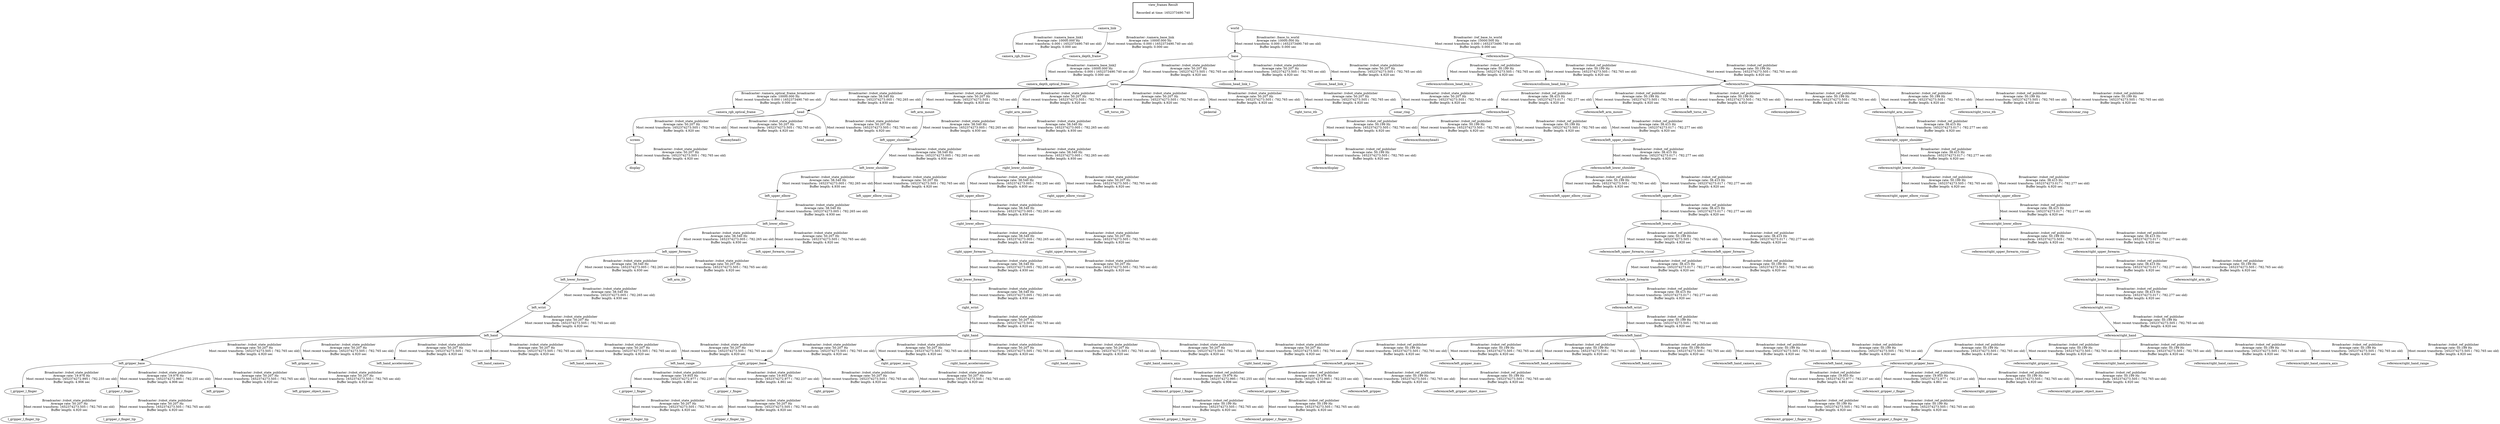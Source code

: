 digraph G {
"camera_link" -> "camera_rgb_frame"[label="Broadcaster: /camera_base_link1\nAverage rate: 10000.000 Hz\nMost recent transform: 0.000 ( 1652373490.740 sec old)\nBuffer length: 0.000 sec\n"];
"camera_link" -> "camera_depth_frame"[label="Broadcaster: /camera_base_link\nAverage rate: 10000.000 Hz\nMost recent transform: 0.000 ( 1652373490.740 sec old)\nBuffer length: 0.000 sec\n"];
"world" -> "base"[label="Broadcaster: /base_to_world\nAverage rate: 10000.000 Hz\nMost recent transform: 0.000 ( 1652373490.740 sec old)\nBuffer length: 0.000 sec\n"];
"torso" -> "camera_rgb_optical_frame"[label="Broadcaster: /camera_optical_frame_broadcaster\nAverage rate: 10000.000 Hz\nMost recent transform: 0.000 ( 1652373490.740 sec old)\nBuffer length: 0.000 sec\n"];
"camera_depth_frame" -> "camera_depth_optical_frame"[label="Broadcaster: /camera_base_link2\nAverage rate: 10000.000 Hz\nMost recent transform: 0.000 ( 1652373490.740 sec old)\nBuffer length: 0.000 sec\n"];
"world" -> "reference/base"[label="Broadcaster: /ref_base_to_world\nAverage rate: 10000.000 Hz\nMost recent transform: 0.000 ( 1652373490.740 sec old)\nBuffer length: 0.000 sec\n"];
"torso" -> "head"[label="Broadcaster: /robot_state_publisher\nAverage rate: 38.540 Hz\nMost recent transform: 1652374273.005 ( -782.265 sec old)\nBuffer length: 4.930 sec\n"];
"base" -> "torso"[label="Broadcaster: /robot_state_publisher\nAverage rate: 50.207 Hz\nMost recent transform: 1652374273.505 ( -782.765 sec old)\nBuffer length: 4.920 sec\n"];
"left_lower_shoulder" -> "left_upper_elbow"[label="Broadcaster: /robot_state_publisher\nAverage rate: 38.540 Hz\nMost recent transform: 1652374273.005 ( -782.265 sec old)\nBuffer length: 4.930 sec\n"];
"left_upper_shoulder" -> "left_lower_shoulder"[label="Broadcaster: /robot_state_publisher\nAverage rate: 38.540 Hz\nMost recent transform: 1652374273.005 ( -782.265 sec old)\nBuffer length: 4.930 sec\n"];
"left_upper_elbow" -> "left_lower_elbow"[label="Broadcaster: /robot_state_publisher\nAverage rate: 38.540 Hz\nMost recent transform: 1652374273.005 ( -782.265 sec old)\nBuffer length: 4.930 sec\n"];
"left_arm_mount" -> "left_upper_shoulder"[label="Broadcaster: /robot_state_publisher\nAverage rate: 38.540 Hz\nMost recent transform: 1652374273.005 ( -782.265 sec old)\nBuffer length: 4.930 sec\n"];
"torso" -> "left_arm_mount"[label="Broadcaster: /robot_state_publisher\nAverage rate: 50.207 Hz\nMost recent transform: 1652374273.505 ( -782.765 sec old)\nBuffer length: 4.920 sec\n"];
"left_lower_elbow" -> "left_upper_forearm"[label="Broadcaster: /robot_state_publisher\nAverage rate: 38.540 Hz\nMost recent transform: 1652374273.005 ( -782.265 sec old)\nBuffer length: 4.930 sec\n"];
"left_upper_forearm" -> "left_lower_forearm"[label="Broadcaster: /robot_state_publisher\nAverage rate: 38.540 Hz\nMost recent transform: 1652374273.005 ( -782.265 sec old)\nBuffer length: 4.930 sec\n"];
"left_lower_forearm" -> "left_wrist"[label="Broadcaster: /robot_state_publisher\nAverage rate: 38.540 Hz\nMost recent transform: 1652374273.005 ( -782.265 sec old)\nBuffer length: 4.930 sec\n"];
"right_lower_shoulder" -> "right_upper_elbow"[label="Broadcaster: /robot_state_publisher\nAverage rate: 38.540 Hz\nMost recent transform: 1652374273.005 ( -782.265 sec old)\nBuffer length: 4.930 sec\n"];
"right_upper_shoulder" -> "right_lower_shoulder"[label="Broadcaster: /robot_state_publisher\nAverage rate: 38.540 Hz\nMost recent transform: 1652374273.005 ( -782.265 sec old)\nBuffer length: 4.930 sec\n"];
"right_upper_elbow" -> "right_lower_elbow"[label="Broadcaster: /robot_state_publisher\nAverage rate: 38.540 Hz\nMost recent transform: 1652374273.005 ( -782.265 sec old)\nBuffer length: 4.930 sec\n"];
"right_arm_mount" -> "right_upper_shoulder"[label="Broadcaster: /robot_state_publisher\nAverage rate: 38.540 Hz\nMost recent transform: 1652374273.005 ( -782.265 sec old)\nBuffer length: 4.930 sec\n"];
"torso" -> "right_arm_mount"[label="Broadcaster: /robot_state_publisher\nAverage rate: 50.207 Hz\nMost recent transform: 1652374273.505 ( -782.765 sec old)\nBuffer length: 4.920 sec\n"];
"right_lower_elbow" -> "right_upper_forearm"[label="Broadcaster: /robot_state_publisher\nAverage rate: 38.540 Hz\nMost recent transform: 1652374273.005 ( -782.265 sec old)\nBuffer length: 4.930 sec\n"];
"right_upper_forearm" -> "right_lower_forearm"[label="Broadcaster: /robot_state_publisher\nAverage rate: 38.540 Hz\nMost recent transform: 1652374273.005 ( -782.265 sec old)\nBuffer length: 4.930 sec\n"];
"right_lower_forearm" -> "right_wrist"[label="Broadcaster: /robot_state_publisher\nAverage rate: 38.540 Hz\nMost recent transform: 1652374273.005 ( -782.265 sec old)\nBuffer length: 4.930 sec\n"];
"reference/base" -> "reference/collision_head_link_1"[label="Broadcaster: /robot_ref_publisher\nAverage rate: 50.199 Hz\nMost recent transform: 1652374273.505 ( -782.765 sec old)\nBuffer length: 4.920 sec\n"];
"reference/base" -> "reference/collision_head_link_2"[label="Broadcaster: /robot_ref_publisher\nAverage rate: 50.199 Hz\nMost recent transform: 1652374273.505 ( -782.765 sec old)\nBuffer length: 4.920 sec\n"];
"reference/screen" -> "reference/display"[label="Broadcaster: /robot_ref_publisher\nAverage rate: 50.199 Hz\nMost recent transform: 1652374273.505 ( -782.765 sec old)\nBuffer length: 4.920 sec\n"];
"reference/head" -> "reference/screen"[label="Broadcaster: /robot_ref_publisher\nAverage rate: 50.199 Hz\nMost recent transform: 1652374273.505 ( -782.765 sec old)\nBuffer length: 4.920 sec\n"];
"reference/head" -> "reference/dummyhead1"[label="Broadcaster: /robot_ref_publisher\nAverage rate: 50.199 Hz\nMost recent transform: 1652374273.505 ( -782.765 sec old)\nBuffer length: 4.920 sec\n"];
"reference/torso" -> "reference/head"[label="Broadcaster: /robot_ref_publisher\nAverage rate: 38.415 Hz\nMost recent transform: 1652374273.017 ( -782.277 sec old)\nBuffer length: 4.920 sec\n"];
"reference/head" -> "reference/head_camera"[label="Broadcaster: /robot_ref_publisher\nAverage rate: 50.199 Hz\nMost recent transform: 1652374273.505 ( -782.765 sec old)\nBuffer length: 4.920 sec\n"];
"reference/l_gripper_l_finger" -> "reference/l_gripper_l_finger_tip"[label="Broadcaster: /robot_ref_publisher\nAverage rate: 50.199 Hz\nMost recent transform: 1652374273.505 ( -782.765 sec old)\nBuffer length: 4.920 sec\n"];
"reference/left_gripper_base" -> "reference/l_gripper_l_finger"[label="Broadcaster: /robot_ref_publisher\nAverage rate: 19.976 Hz\nMost recent transform: 1652374272.995 ( -782.255 sec old)\nBuffer length: 4.906 sec\n"];
"reference/l_gripper_r_finger" -> "reference/l_gripper_r_finger_tip"[label="Broadcaster: /robot_ref_publisher\nAverage rate: 50.199 Hz\nMost recent transform: 1652374273.505 ( -782.765 sec old)\nBuffer length: 4.920 sec\n"];
"reference/left_gripper_base" -> "reference/l_gripper_r_finger"[label="Broadcaster: /robot_ref_publisher\nAverage rate: 19.976 Hz\nMost recent transform: 1652374272.995 ( -782.255 sec old)\nBuffer length: 4.906 sec\n"];
"reference/left_lower_shoulder" -> "reference/left_upper_elbow_visual"[label="Broadcaster: /robot_ref_publisher\nAverage rate: 50.199 Hz\nMost recent transform: 1652374273.505 ( -782.765 sec old)\nBuffer length: 4.920 sec\n"];
"reference/left_upper_shoulder" -> "reference/left_lower_shoulder"[label="Broadcaster: /robot_ref_publisher\nAverage rate: 38.415 Hz\nMost recent transform: 1652374273.017 ( -782.277 sec old)\nBuffer length: 4.920 sec\n"];
"reference/left_gripper_base" -> "reference/left_gripper"[label="Broadcaster: /robot_ref_publisher\nAverage rate: 50.199 Hz\nMost recent transform: 1652374273.505 ( -782.765 sec old)\nBuffer length: 4.920 sec\n"];
"reference/left_hand" -> "reference/left_gripper_base"[label="Broadcaster: /robot_ref_publisher\nAverage rate: 50.199 Hz\nMost recent transform: 1652374273.505 ( -782.765 sec old)\nBuffer length: 4.920 sec\n"];
"reference/left_wrist" -> "reference/left_hand"[label="Broadcaster: /robot_ref_publisher\nAverage rate: 50.199 Hz\nMost recent transform: 1652374273.505 ( -782.765 sec old)\nBuffer length: 4.920 sec\n"];
"reference/left_hand" -> "reference/left_gripper_mass"[label="Broadcaster: /robot_ref_publisher\nAverage rate: 50.199 Hz\nMost recent transform: 1652374273.505 ( -782.765 sec old)\nBuffer length: 4.920 sec\n"];
"reference/left_gripper_mass" -> "reference/left_gripper_object_mass"[label="Broadcaster: /robot_ref_publisher\nAverage rate: 50.199 Hz\nMost recent transform: 1652374273.505 ( -782.765 sec old)\nBuffer length: 4.920 sec\n"];
"reference/left_lower_forearm" -> "reference/left_wrist"[label="Broadcaster: /robot_ref_publisher\nAverage rate: 38.415 Hz\nMost recent transform: 1652374273.017 ( -782.277 sec old)\nBuffer length: 4.920 sec\n"];
"reference/left_hand" -> "reference/left_hand_accelerometer"[label="Broadcaster: /robot_ref_publisher\nAverage rate: 50.199 Hz\nMost recent transform: 1652374273.505 ( -782.765 sec old)\nBuffer length: 4.920 sec\n"];
"reference/left_hand" -> "reference/left_hand_camera"[label="Broadcaster: /robot_ref_publisher\nAverage rate: 50.199 Hz\nMost recent transform: 1652374273.505 ( -782.765 sec old)\nBuffer length: 4.920 sec\n"];
"reference/left_hand" -> "reference/left_hand_camera_axis"[label="Broadcaster: /robot_ref_publisher\nAverage rate: 50.199 Hz\nMost recent transform: 1652374273.505 ( -782.765 sec old)\nBuffer length: 4.920 sec\n"];
"reference/left_hand" -> "reference/left_hand_range"[label="Broadcaster: /robot_ref_publisher\nAverage rate: 50.199 Hz\nMost recent transform: 1652374273.505 ( -782.765 sec old)\nBuffer length: 4.920 sec\n"];
"reference/torso" -> "reference/left_arm_mount"[label="Broadcaster: /robot_ref_publisher\nAverage rate: 50.199 Hz\nMost recent transform: 1652374273.505 ( -782.765 sec old)\nBuffer length: 4.920 sec\n"];
"reference/base" -> "reference/torso"[label="Broadcaster: /robot_ref_publisher\nAverage rate: 50.199 Hz\nMost recent transform: 1652374273.505 ( -782.765 sec old)\nBuffer length: 4.920 sec\n"];
"reference/torso" -> "reference/left_torso_itb"[label="Broadcaster: /robot_ref_publisher\nAverage rate: 50.199 Hz\nMost recent transform: 1652374273.505 ( -782.765 sec old)\nBuffer length: 4.920 sec\n"];
"reference/left_lower_elbow" -> "reference/left_upper_forearm_visual"[label="Broadcaster: /robot_ref_publisher\nAverage rate: 50.199 Hz\nMost recent transform: 1652374273.505 ( -782.765 sec old)\nBuffer length: 4.920 sec\n"];
"reference/left_upper_elbow" -> "reference/left_lower_elbow"[label="Broadcaster: /robot_ref_publisher\nAverage rate: 38.415 Hz\nMost recent transform: 1652374273.017 ( -782.277 sec old)\nBuffer length: 4.920 sec\n"];
"reference/left_upper_forearm" -> "reference/left_arm_itb"[label="Broadcaster: /robot_ref_publisher\nAverage rate: 50.199 Hz\nMost recent transform: 1652374273.505 ( -782.765 sec old)\nBuffer length: 4.920 sec\n"];
"reference/left_lower_elbow" -> "reference/left_upper_forearm"[label="Broadcaster: /robot_ref_publisher\nAverage rate: 38.415 Hz\nMost recent transform: 1652374273.017 ( -782.277 sec old)\nBuffer length: 4.920 sec\n"];
"reference/torso" -> "reference/pedestal"[label="Broadcaster: /robot_ref_publisher\nAverage rate: 50.199 Hz\nMost recent transform: 1652374273.505 ( -782.765 sec old)\nBuffer length: 4.920 sec\n"];
"reference/r_gripper_l_finger" -> "reference/r_gripper_l_finger_tip"[label="Broadcaster: /robot_ref_publisher\nAverage rate: 50.199 Hz\nMost recent transform: 1652374273.505 ( -782.765 sec old)\nBuffer length: 4.920 sec\n"];
"reference/right_gripper_base" -> "reference/r_gripper_l_finger"[label="Broadcaster: /robot_ref_publisher\nAverage rate: 19.955 Hz\nMost recent transform: 1652374272.977 ( -782.237 sec old)\nBuffer length: 4.861 sec\n"];
"reference/r_gripper_r_finger" -> "reference/r_gripper_r_finger_tip"[label="Broadcaster: /robot_ref_publisher\nAverage rate: 50.199 Hz\nMost recent transform: 1652374273.505 ( -782.765 sec old)\nBuffer length: 4.920 sec\n"];
"reference/right_gripper_base" -> "reference/r_gripper_r_finger"[label="Broadcaster: /robot_ref_publisher\nAverage rate: 19.955 Hz\nMost recent transform: 1652374272.977 ( -782.237 sec old)\nBuffer length: 4.861 sec\n"];
"reference/right_lower_shoulder" -> "reference/right_upper_elbow_visual"[label="Broadcaster: /robot_ref_publisher\nAverage rate: 50.199 Hz\nMost recent transform: 1652374273.505 ( -782.765 sec old)\nBuffer length: 4.920 sec\n"];
"reference/right_upper_shoulder" -> "reference/right_lower_shoulder"[label="Broadcaster: /robot_ref_publisher\nAverage rate: 38.415 Hz\nMost recent transform: 1652374273.017 ( -782.277 sec old)\nBuffer length: 4.920 sec\n"];
"reference/right_gripper_base" -> "reference/right_gripper"[label="Broadcaster: /robot_ref_publisher\nAverage rate: 50.199 Hz\nMost recent transform: 1652374273.505 ( -782.765 sec old)\nBuffer length: 4.920 sec\n"];
"reference/right_hand" -> "reference/right_gripper_base"[label="Broadcaster: /robot_ref_publisher\nAverage rate: 50.199 Hz\nMost recent transform: 1652374273.505 ( -782.765 sec old)\nBuffer length: 4.920 sec\n"];
"reference/right_wrist" -> "reference/right_hand"[label="Broadcaster: /robot_ref_publisher\nAverage rate: 50.199 Hz\nMost recent transform: 1652374273.505 ( -782.765 sec old)\nBuffer length: 4.920 sec\n"];
"reference/right_hand" -> "reference/right_gripper_mass"[label="Broadcaster: /robot_ref_publisher\nAverage rate: 50.199 Hz\nMost recent transform: 1652374273.505 ( -782.765 sec old)\nBuffer length: 4.920 sec\n"];
"reference/right_gripper_mass" -> "reference/right_gripper_object_mass"[label="Broadcaster: /robot_ref_publisher\nAverage rate: 50.199 Hz\nMost recent transform: 1652374273.505 ( -782.765 sec old)\nBuffer length: 4.920 sec\n"];
"reference/right_lower_forearm" -> "reference/right_wrist"[label="Broadcaster: /robot_ref_publisher\nAverage rate: 38.415 Hz\nMost recent transform: 1652374273.017 ( -782.277 sec old)\nBuffer length: 4.920 sec\n"];
"reference/right_hand" -> "reference/right_hand_accelerometer"[label="Broadcaster: /robot_ref_publisher\nAverage rate: 50.199 Hz\nMost recent transform: 1652374273.505 ( -782.765 sec old)\nBuffer length: 4.920 sec\n"];
"reference/right_hand" -> "reference/right_hand_camera"[label="Broadcaster: /robot_ref_publisher\nAverage rate: 50.199 Hz\nMost recent transform: 1652374273.505 ( -782.765 sec old)\nBuffer length: 4.920 sec\n"];
"reference/right_hand" -> "reference/right_hand_camera_axis"[label="Broadcaster: /robot_ref_publisher\nAverage rate: 50.199 Hz\nMost recent transform: 1652374273.505 ( -782.765 sec old)\nBuffer length: 4.920 sec\n"];
"reference/right_hand" -> "reference/right_hand_range"[label="Broadcaster: /robot_ref_publisher\nAverage rate: 50.199 Hz\nMost recent transform: 1652374273.505 ( -782.765 sec old)\nBuffer length: 4.920 sec\n"];
"reference/torso" -> "reference/right_arm_mount"[label="Broadcaster: /robot_ref_publisher\nAverage rate: 50.199 Hz\nMost recent transform: 1652374273.505 ( -782.765 sec old)\nBuffer length: 4.920 sec\n"];
"reference/torso" -> "reference/right_torso_itb"[label="Broadcaster: /robot_ref_publisher\nAverage rate: 50.199 Hz\nMost recent transform: 1652374273.505 ( -782.765 sec old)\nBuffer length: 4.920 sec\n"];
"reference/right_lower_elbow" -> "reference/right_upper_forearm_visual"[label="Broadcaster: /robot_ref_publisher\nAverage rate: 50.199 Hz\nMost recent transform: 1652374273.505 ( -782.765 sec old)\nBuffer length: 4.920 sec\n"];
"reference/right_upper_elbow" -> "reference/right_lower_elbow"[label="Broadcaster: /robot_ref_publisher\nAverage rate: 38.415 Hz\nMost recent transform: 1652374273.017 ( -782.277 sec old)\nBuffer length: 4.920 sec\n"];
"reference/right_upper_forearm" -> "reference/right_arm_itb"[label="Broadcaster: /robot_ref_publisher\nAverage rate: 50.199 Hz\nMost recent transform: 1652374273.505 ( -782.765 sec old)\nBuffer length: 4.920 sec\n"];
"reference/right_lower_elbow" -> "reference/right_upper_forearm"[label="Broadcaster: /robot_ref_publisher\nAverage rate: 38.415 Hz\nMost recent transform: 1652374273.017 ( -782.277 sec old)\nBuffer length: 4.920 sec\n"];
"reference/torso" -> "reference/sonar_ring"[label="Broadcaster: /robot_ref_publisher\nAverage rate: 50.199 Hz\nMost recent transform: 1652374273.505 ( -782.765 sec old)\nBuffer length: 4.920 sec\n"];
"base" -> "collision_head_link_1"[label="Broadcaster: /robot_state_publisher\nAverage rate: 50.207 Hz\nMost recent transform: 1652374273.505 ( -782.765 sec old)\nBuffer length: 4.920 sec\n"];
"base" -> "collision_head_link_2"[label="Broadcaster: /robot_state_publisher\nAverage rate: 50.207 Hz\nMost recent transform: 1652374273.505 ( -782.765 sec old)\nBuffer length: 4.920 sec\n"];
"screen" -> "display"[label="Broadcaster: /robot_state_publisher\nAverage rate: 50.207 Hz\nMost recent transform: 1652374273.505 ( -782.765 sec old)\nBuffer length: 4.920 sec\n"];
"head" -> "screen"[label="Broadcaster: /robot_state_publisher\nAverage rate: 50.207 Hz\nMost recent transform: 1652374273.505 ( -782.765 sec old)\nBuffer length: 4.920 sec\n"];
"head" -> "dummyhead1"[label="Broadcaster: /robot_state_publisher\nAverage rate: 50.207 Hz\nMost recent transform: 1652374273.505 ( -782.765 sec old)\nBuffer length: 4.920 sec\n"];
"head" -> "head_camera"[label="Broadcaster: /robot_state_publisher\nAverage rate: 50.207 Hz\nMost recent transform: 1652374273.505 ( -782.765 sec old)\nBuffer length: 4.920 sec\n"];
"l_gripper_l_finger" -> "l_gripper_l_finger_tip"[label="Broadcaster: /robot_state_publisher\nAverage rate: 50.207 Hz\nMost recent transform: 1652374273.505 ( -782.765 sec old)\nBuffer length: 4.920 sec\n"];
"left_gripper_base" -> "l_gripper_l_finger"[label="Broadcaster: /robot_state_publisher\nAverage rate: 19.976 Hz\nMost recent transform: 1652374272.995 ( -782.255 sec old)\nBuffer length: 4.906 sec\n"];
"l_gripper_r_finger" -> "l_gripper_r_finger_tip"[label="Broadcaster: /robot_state_publisher\nAverage rate: 50.207 Hz\nMost recent transform: 1652374273.505 ( -782.765 sec old)\nBuffer length: 4.920 sec\n"];
"left_gripper_base" -> "l_gripper_r_finger"[label="Broadcaster: /robot_state_publisher\nAverage rate: 19.976 Hz\nMost recent transform: 1652374272.995 ( -782.255 sec old)\nBuffer length: 4.906 sec\n"];
"left_lower_shoulder" -> "left_upper_elbow_visual"[label="Broadcaster: /robot_state_publisher\nAverage rate: 50.207 Hz\nMost recent transform: 1652374273.505 ( -782.765 sec old)\nBuffer length: 4.920 sec\n"];
"left_gripper_base" -> "left_gripper"[label="Broadcaster: /robot_state_publisher\nAverage rate: 50.207 Hz\nMost recent transform: 1652374273.505 ( -782.765 sec old)\nBuffer length: 4.920 sec\n"];
"left_hand" -> "left_gripper_base"[label="Broadcaster: /robot_state_publisher\nAverage rate: 50.207 Hz\nMost recent transform: 1652374273.505 ( -782.765 sec old)\nBuffer length: 4.920 sec\n"];
"left_wrist" -> "left_hand"[label="Broadcaster: /robot_state_publisher\nAverage rate: 50.207 Hz\nMost recent transform: 1652374273.505 ( -782.765 sec old)\nBuffer length: 4.920 sec\n"];
"left_hand" -> "left_gripper_mass"[label="Broadcaster: /robot_state_publisher\nAverage rate: 50.207 Hz\nMost recent transform: 1652374273.505 ( -782.765 sec old)\nBuffer length: 4.920 sec\n"];
"left_gripper_mass" -> "left_gripper_object_mass"[label="Broadcaster: /robot_state_publisher\nAverage rate: 50.207 Hz\nMost recent transform: 1652374273.505 ( -782.765 sec old)\nBuffer length: 4.920 sec\n"];
"left_hand" -> "left_hand_accelerometer"[label="Broadcaster: /robot_state_publisher\nAverage rate: 50.207 Hz\nMost recent transform: 1652374273.505 ( -782.765 sec old)\nBuffer length: 4.920 sec\n"];
"left_hand" -> "left_hand_camera"[label="Broadcaster: /robot_state_publisher\nAverage rate: 50.207 Hz\nMost recent transform: 1652374273.505 ( -782.765 sec old)\nBuffer length: 4.920 sec\n"];
"left_hand" -> "left_hand_camera_axis"[label="Broadcaster: /robot_state_publisher\nAverage rate: 50.207 Hz\nMost recent transform: 1652374273.505 ( -782.765 sec old)\nBuffer length: 4.920 sec\n"];
"left_hand" -> "left_hand_range"[label="Broadcaster: /robot_state_publisher\nAverage rate: 50.207 Hz\nMost recent transform: 1652374273.505 ( -782.765 sec old)\nBuffer length: 4.920 sec\n"];
"torso" -> "left_torso_itb"[label="Broadcaster: /robot_state_publisher\nAverage rate: 50.207 Hz\nMost recent transform: 1652374273.505 ( -782.765 sec old)\nBuffer length: 4.920 sec\n"];
"left_lower_elbow" -> "left_upper_forearm_visual"[label="Broadcaster: /robot_state_publisher\nAverage rate: 50.207 Hz\nMost recent transform: 1652374273.505 ( -782.765 sec old)\nBuffer length: 4.920 sec\n"];
"left_upper_forearm" -> "left_arm_itb"[label="Broadcaster: /robot_state_publisher\nAverage rate: 50.207 Hz\nMost recent transform: 1652374273.505 ( -782.765 sec old)\nBuffer length: 4.920 sec\n"];
"torso" -> "pedestal"[label="Broadcaster: /robot_state_publisher\nAverage rate: 50.207 Hz\nMost recent transform: 1652374273.505 ( -782.765 sec old)\nBuffer length: 4.920 sec\n"];
"r_gripper_l_finger" -> "r_gripper_l_finger_tip"[label="Broadcaster: /robot_state_publisher\nAverage rate: 50.207 Hz\nMost recent transform: 1652374273.505 ( -782.765 sec old)\nBuffer length: 4.920 sec\n"];
"right_gripper_base" -> "r_gripper_l_finger"[label="Broadcaster: /robot_state_publisher\nAverage rate: 19.955 Hz\nMost recent transform: 1652374272.977 ( -782.237 sec old)\nBuffer length: 4.861 sec\n"];
"r_gripper_r_finger" -> "r_gripper_r_finger_tip"[label="Broadcaster: /robot_state_publisher\nAverage rate: 50.207 Hz\nMost recent transform: 1652374273.505 ( -782.765 sec old)\nBuffer length: 4.920 sec\n"];
"right_gripper_base" -> "r_gripper_r_finger"[label="Broadcaster: /robot_state_publisher\nAverage rate: 19.955 Hz\nMost recent transform: 1652374272.977 ( -782.237 sec old)\nBuffer length: 4.861 sec\n"];
"right_lower_shoulder" -> "right_upper_elbow_visual"[label="Broadcaster: /robot_state_publisher\nAverage rate: 50.207 Hz\nMost recent transform: 1652374273.505 ( -782.765 sec old)\nBuffer length: 4.920 sec\n"];
"right_gripper_base" -> "right_gripper"[label="Broadcaster: /robot_state_publisher\nAverage rate: 50.207 Hz\nMost recent transform: 1652374273.505 ( -782.765 sec old)\nBuffer length: 4.920 sec\n"];
"right_hand" -> "right_gripper_base"[label="Broadcaster: /robot_state_publisher\nAverage rate: 50.207 Hz\nMost recent transform: 1652374273.505 ( -782.765 sec old)\nBuffer length: 4.920 sec\n"];
"right_wrist" -> "right_hand"[label="Broadcaster: /robot_state_publisher\nAverage rate: 50.207 Hz\nMost recent transform: 1652374273.505 ( -782.765 sec old)\nBuffer length: 4.920 sec\n"];
"right_hand" -> "right_gripper_mass"[label="Broadcaster: /robot_state_publisher\nAverage rate: 50.207 Hz\nMost recent transform: 1652374273.505 ( -782.765 sec old)\nBuffer length: 4.920 sec\n"];
"right_gripper_mass" -> "right_gripper_object_mass"[label="Broadcaster: /robot_state_publisher\nAverage rate: 50.207 Hz\nMost recent transform: 1652374273.505 ( -782.765 sec old)\nBuffer length: 4.920 sec\n"];
"right_hand" -> "right_hand_accelerometer"[label="Broadcaster: /robot_state_publisher\nAverage rate: 50.207 Hz\nMost recent transform: 1652374273.505 ( -782.765 sec old)\nBuffer length: 4.920 sec\n"];
"right_hand" -> "right_hand_camera"[label="Broadcaster: /robot_state_publisher\nAverage rate: 50.207 Hz\nMost recent transform: 1652374273.505 ( -782.765 sec old)\nBuffer length: 4.920 sec\n"];
"right_hand" -> "right_hand_camera_axis"[label="Broadcaster: /robot_state_publisher\nAverage rate: 50.207 Hz\nMost recent transform: 1652374273.505 ( -782.765 sec old)\nBuffer length: 4.920 sec\n"];
"right_hand" -> "right_hand_range"[label="Broadcaster: /robot_state_publisher\nAverage rate: 50.207 Hz\nMost recent transform: 1652374273.505 ( -782.765 sec old)\nBuffer length: 4.920 sec\n"];
"torso" -> "right_torso_itb"[label="Broadcaster: /robot_state_publisher\nAverage rate: 50.207 Hz\nMost recent transform: 1652374273.505 ( -782.765 sec old)\nBuffer length: 4.920 sec\n"];
"right_lower_elbow" -> "right_upper_forearm_visual"[label="Broadcaster: /robot_state_publisher\nAverage rate: 50.207 Hz\nMost recent transform: 1652374273.505 ( -782.765 sec old)\nBuffer length: 4.920 sec\n"];
"right_upper_forearm" -> "right_arm_itb"[label="Broadcaster: /robot_state_publisher\nAverage rate: 50.207 Hz\nMost recent transform: 1652374273.505 ( -782.765 sec old)\nBuffer length: 4.920 sec\n"];
"torso" -> "sonar_ring"[label="Broadcaster: /robot_state_publisher\nAverage rate: 50.207 Hz\nMost recent transform: 1652374273.505 ( -782.765 sec old)\nBuffer length: 4.920 sec\n"];
"reference/left_lower_shoulder" -> "reference/left_upper_elbow"[label="Broadcaster: /robot_ref_publisher\nAverage rate: 38.415 Hz\nMost recent transform: 1652374273.017 ( -782.277 sec old)\nBuffer length: 4.920 sec\n"];
"reference/left_arm_mount" -> "reference/left_upper_shoulder"[label="Broadcaster: /robot_ref_publisher\nAverage rate: 38.415 Hz\nMost recent transform: 1652374273.017 ( -782.277 sec old)\nBuffer length: 4.920 sec\n"];
"reference/left_upper_forearm" -> "reference/left_lower_forearm"[label="Broadcaster: /robot_ref_publisher\nAverage rate: 38.415 Hz\nMost recent transform: 1652374273.017 ( -782.277 sec old)\nBuffer length: 4.920 sec\n"];
"reference/right_lower_shoulder" -> "reference/right_upper_elbow"[label="Broadcaster: /robot_ref_publisher\nAverage rate: 38.415 Hz\nMost recent transform: 1652374273.017 ( -782.277 sec old)\nBuffer length: 4.920 sec\n"];
"reference/right_arm_mount" -> "reference/right_upper_shoulder"[label="Broadcaster: /robot_ref_publisher\nAverage rate: 38.415 Hz\nMost recent transform: 1652374273.017 ( -782.277 sec old)\nBuffer length: 4.920 sec\n"];
"reference/right_upper_forearm" -> "reference/right_lower_forearm"[label="Broadcaster: /robot_ref_publisher\nAverage rate: 38.415 Hz\nMost recent transform: 1652374273.017 ( -782.277 sec old)\nBuffer length: 4.920 sec\n"];
edge [style=invis];
 subgraph cluster_legend { style=bold; color=black; label ="view_frames Result";
"Recorded at time: 1652373490.740"[ shape=plaintext ] ;
 }->"camera_link";
edge [style=invis];
 subgraph cluster_legend { style=bold; color=black; label ="view_frames Result";
"Recorded at time: 1652373490.740"[ shape=plaintext ] ;
 }->"world";
}
